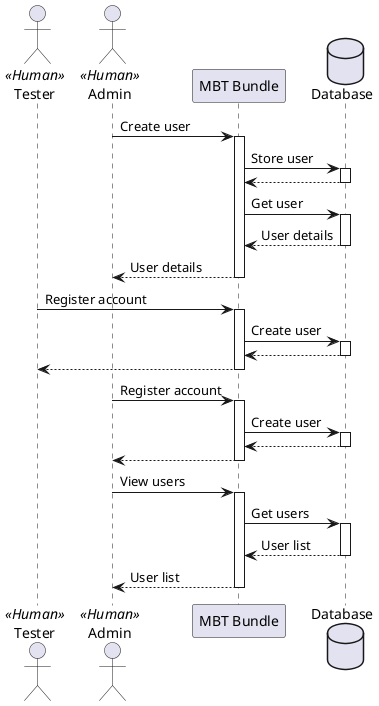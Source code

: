 @startuml

actor Tester as tester << Human >>
actor Admin as admin << Human >>
participant "MBT Bundle" as bundle
database Database as database

admin -> bundle : Create user
activate bundle
bundle -> database : Store user
activate database
database --> bundle
deactivate database
bundle -> database : Get user
activate database
database --> bundle : User details
deactivate database
bundle --> admin : User details
deactivate bundle

tester -> bundle : Register account
activate bundle
bundle -> database : Create user
activate database
database --> bundle
deactivate database
bundle --> tester
deactivate bundle

admin -> bundle : Register account
activate bundle
bundle -> database : Create user
activate database
database --> bundle
deactivate database
bundle --> admin
deactivate bundle

admin -> bundle : View users
activate bundle
bundle -> database : Get users
activate database
database --> bundle : User list
deactivate database
bundle --> admin : User list
deactivate bundle

@enduml
